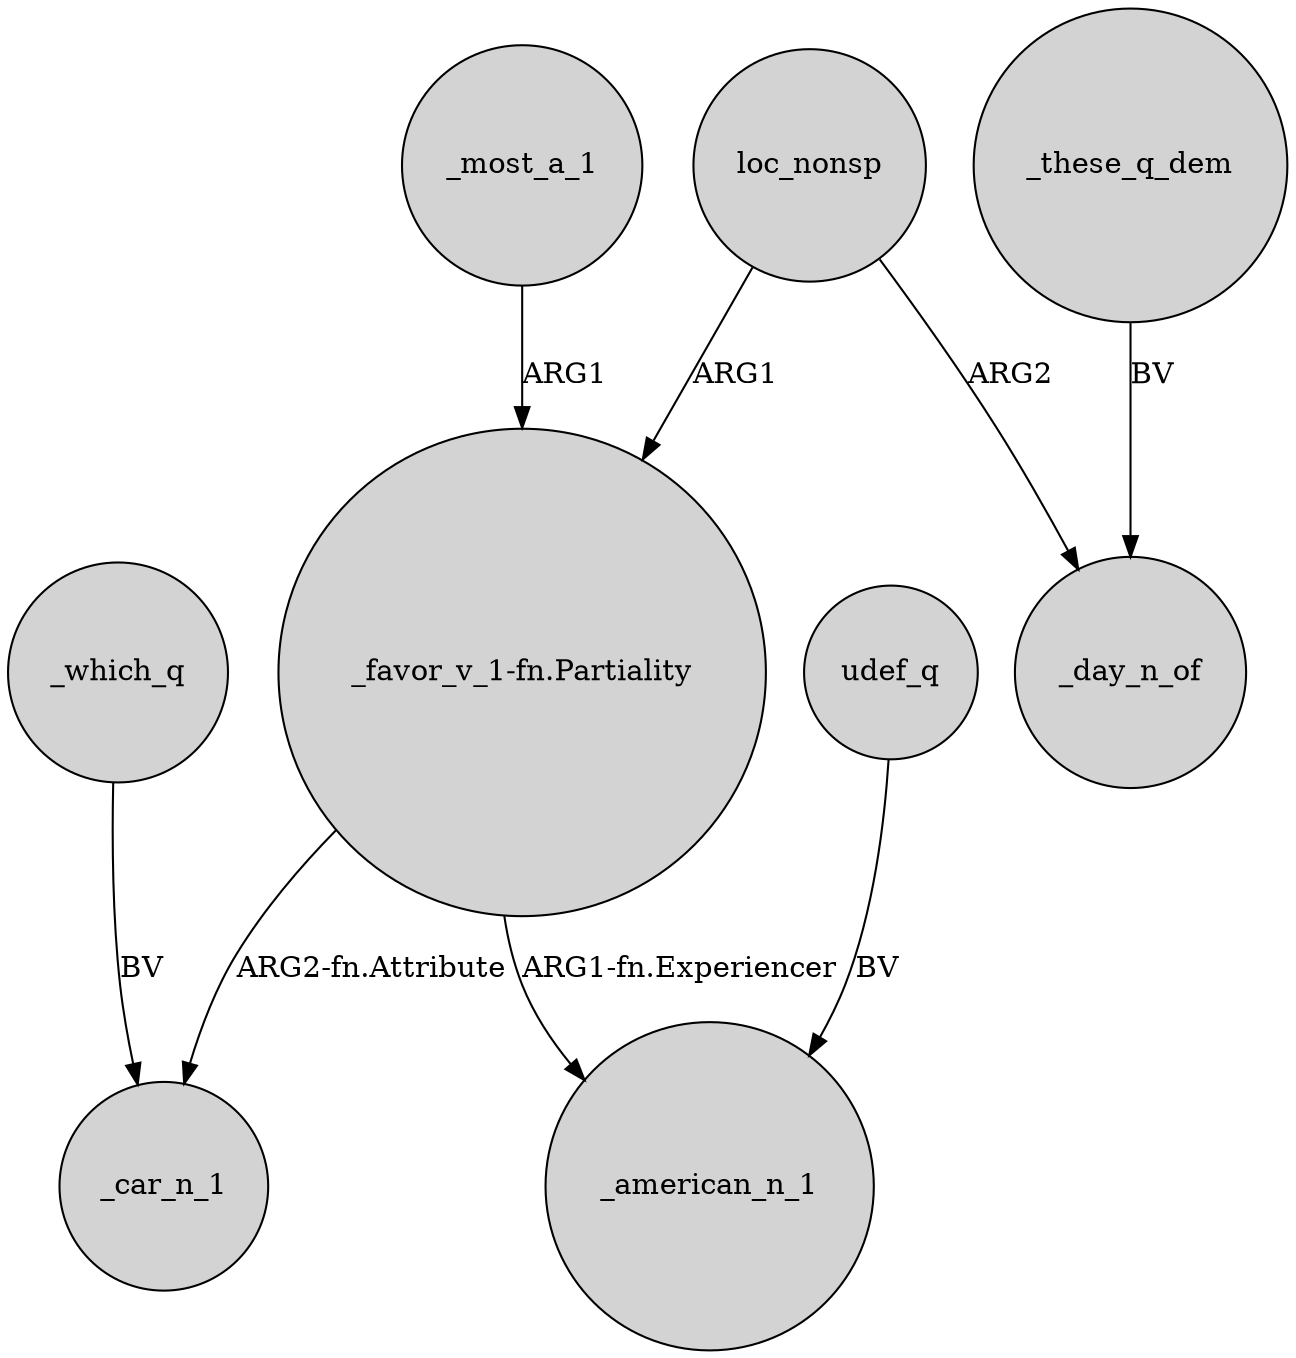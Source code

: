 digraph {
	node [shape=circle style=filled]
	_which_q -> _car_n_1 [label=BV]
	"_favor_v_1-fn.Partiality" -> _american_n_1 [label="ARG1-fn.Experiencer"]
	"_favor_v_1-fn.Partiality" -> _car_n_1 [label="ARG2-fn.Attribute"]
	loc_nonsp -> "_favor_v_1-fn.Partiality" [label=ARG1]
	_these_q_dem -> _day_n_of [label=BV]
	udef_q -> _american_n_1 [label=BV]
	loc_nonsp -> _day_n_of [label=ARG2]
	_most_a_1 -> "_favor_v_1-fn.Partiality" [label=ARG1]
}
